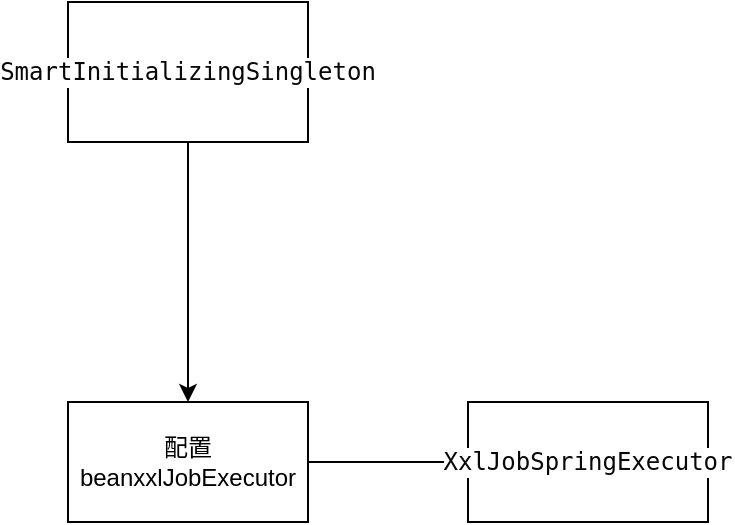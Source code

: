 <mxfile version="20.8.23" type="github">
  <diagram name="第 1 页" id="L4gDUB5HOPaYCPxyjkHu">
    <mxGraphModel dx="1562" dy="815" grid="1" gridSize="10" guides="1" tooltips="1" connect="1" arrows="1" fold="1" page="1" pageScale="1" pageWidth="827" pageHeight="1169" math="0" shadow="0">
      <root>
        <mxCell id="0" />
        <mxCell id="1" parent="0" />
        <mxCell id="UtM-PFLI9E5dDEgyjao9-10" value="" style="edgeStyle=orthogonalEdgeStyle;rounded=0;orthogonalLoop=1;jettySize=auto;html=1;" edge="1" parent="1" source="UtM-PFLI9E5dDEgyjao9-1" target="UtM-PFLI9E5dDEgyjao9-9">
          <mxGeometry relative="1" as="geometry" />
        </mxCell>
        <mxCell id="UtM-PFLI9E5dDEgyjao9-1" value="配置beanxxlJobExecutor" style="rounded=0;whiteSpace=wrap;html=1;" vertex="1" parent="1">
          <mxGeometry x="50" y="200" width="120" height="60" as="geometry" />
        </mxCell>
        <mxCell id="UtM-PFLI9E5dDEgyjao9-8" value="" style="edgeStyle=orthogonalEdgeStyle;rounded=0;orthogonalLoop=1;jettySize=auto;html=1;" edge="1" parent="1" source="UtM-PFLI9E5dDEgyjao9-7" target="UtM-PFLI9E5dDEgyjao9-1">
          <mxGeometry relative="1" as="geometry" />
        </mxCell>
        <mxCell id="UtM-PFLI9E5dDEgyjao9-7" value="&lt;div style=&quot;background-color:#ffffff;color:#080808;font-family:&#39;JetBrains Mono&#39;,monospace;font-size:9.0pt;&quot;&gt;&lt;pre&gt;SmartInitializingSingleton&lt;/pre&gt;&lt;/div&gt;" style="rounded=0;whiteSpace=wrap;html=1;" vertex="1" parent="1">
          <mxGeometry x="50" width="120" height="70" as="geometry" />
        </mxCell>
        <mxCell id="UtM-PFLI9E5dDEgyjao9-9" value="&lt;div style=&quot;background-color:#ffffff;color:#080808;font-family:&#39;JetBrains Mono&#39;,monospace;font-size:9.0pt;&quot;&gt;&lt;pre&gt;&lt;div style=&quot;font-family: &amp;quot;JetBrains Mono&amp;quot;, monospace; font-size: 9pt;&quot;&gt;&lt;pre&gt;XxlJobSpringExecutor&lt;/pre&gt;&lt;/div&gt;&lt;/pre&gt;&lt;/div&gt;" style="whiteSpace=wrap;html=1;rounded=0;" vertex="1" parent="1">
          <mxGeometry x="250" y="200" width="120" height="60" as="geometry" />
        </mxCell>
      </root>
    </mxGraphModel>
  </diagram>
</mxfile>
